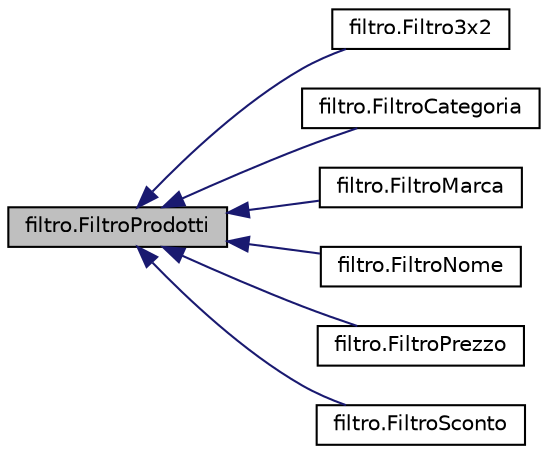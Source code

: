 digraph "filtro.FiltroProdotti"
{
  edge [fontname="Helvetica",fontsize="10",labelfontname="Helvetica",labelfontsize="10"];
  node [fontname="Helvetica",fontsize="10",shape=record];
  rankdir="LR";
  Node1 [label="filtro.FiltroProdotti",height=0.2,width=0.4,color="black", fillcolor="grey75", style="filled", fontcolor="black"];
  Node1 -> Node2 [dir="back",color="midnightblue",fontsize="10",style="solid",fontname="Helvetica"];
  Node2 [label="filtro.Filtro3x2",height=0.2,width=0.4,color="black", fillcolor="white", style="filled",URL="$classfiltro_1_1_filtro3x2.html",tooltip="Filtro di ricerca prodotti in base all&#39;offerta 3x2. "];
  Node1 -> Node3 [dir="back",color="midnightblue",fontsize="10",style="solid",fontname="Helvetica"];
  Node3 [label="filtro.FiltroCategoria",height=0.2,width=0.4,color="black", fillcolor="white", style="filled",URL="$classfiltro_1_1_filtro_categoria.html",tooltip="Filtro di ricerca prodotti in base alla categoria. "];
  Node1 -> Node4 [dir="back",color="midnightblue",fontsize="10",style="solid",fontname="Helvetica"];
  Node4 [label="filtro.FiltroMarca",height=0.2,width=0.4,color="black", fillcolor="white", style="filled",URL="$classfiltro_1_1_filtro_marca.html",tooltip="Filtro di ricerca prodotti in base alla marca. "];
  Node1 -> Node5 [dir="back",color="midnightblue",fontsize="10",style="solid",fontname="Helvetica"];
  Node5 [label="filtro.FiltroNome",height=0.2,width=0.4,color="black", fillcolor="white", style="filled",URL="$classfiltro_1_1_filtro_nome.html",tooltip="Filtro di ricerca prodotti in base al nome. "];
  Node1 -> Node6 [dir="back",color="midnightblue",fontsize="10",style="solid",fontname="Helvetica"];
  Node6 [label="filtro.FiltroPrezzo",height=0.2,width=0.4,color="black", fillcolor="white", style="filled",URL="$classfiltro_1_1_filtro_prezzo.html",tooltip="Filtro di ricerca prodotti in base ad una fascia di prezzi. "];
  Node1 -> Node7 [dir="back",color="midnightblue",fontsize="10",style="solid",fontname="Helvetica"];
  Node7 [label="filtro.FiltroSconto",height=0.2,width=0.4,color="black", fillcolor="white", style="filled",URL="$classfiltro_1_1_filtro_sconto.html",tooltip="Filtro di ricerca prodotti in base allo sconto. "];
}
